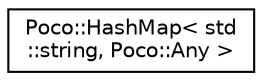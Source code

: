 digraph "Graphical Class Hierarchy"
{
 // LATEX_PDF_SIZE
  edge [fontname="Helvetica",fontsize="10",labelfontname="Helvetica",labelfontsize="10"];
  node [fontname="Helvetica",fontsize="10",shape=record];
  rankdir="LR";
  Node0 [label="Poco::HashMap\< std\l::string, Poco::Any \>",height=0.2,width=0.4,color="black", fillcolor="white", style="filled",URL="$classPoco_1_1HashMap.html",tooltip=" "];
}
